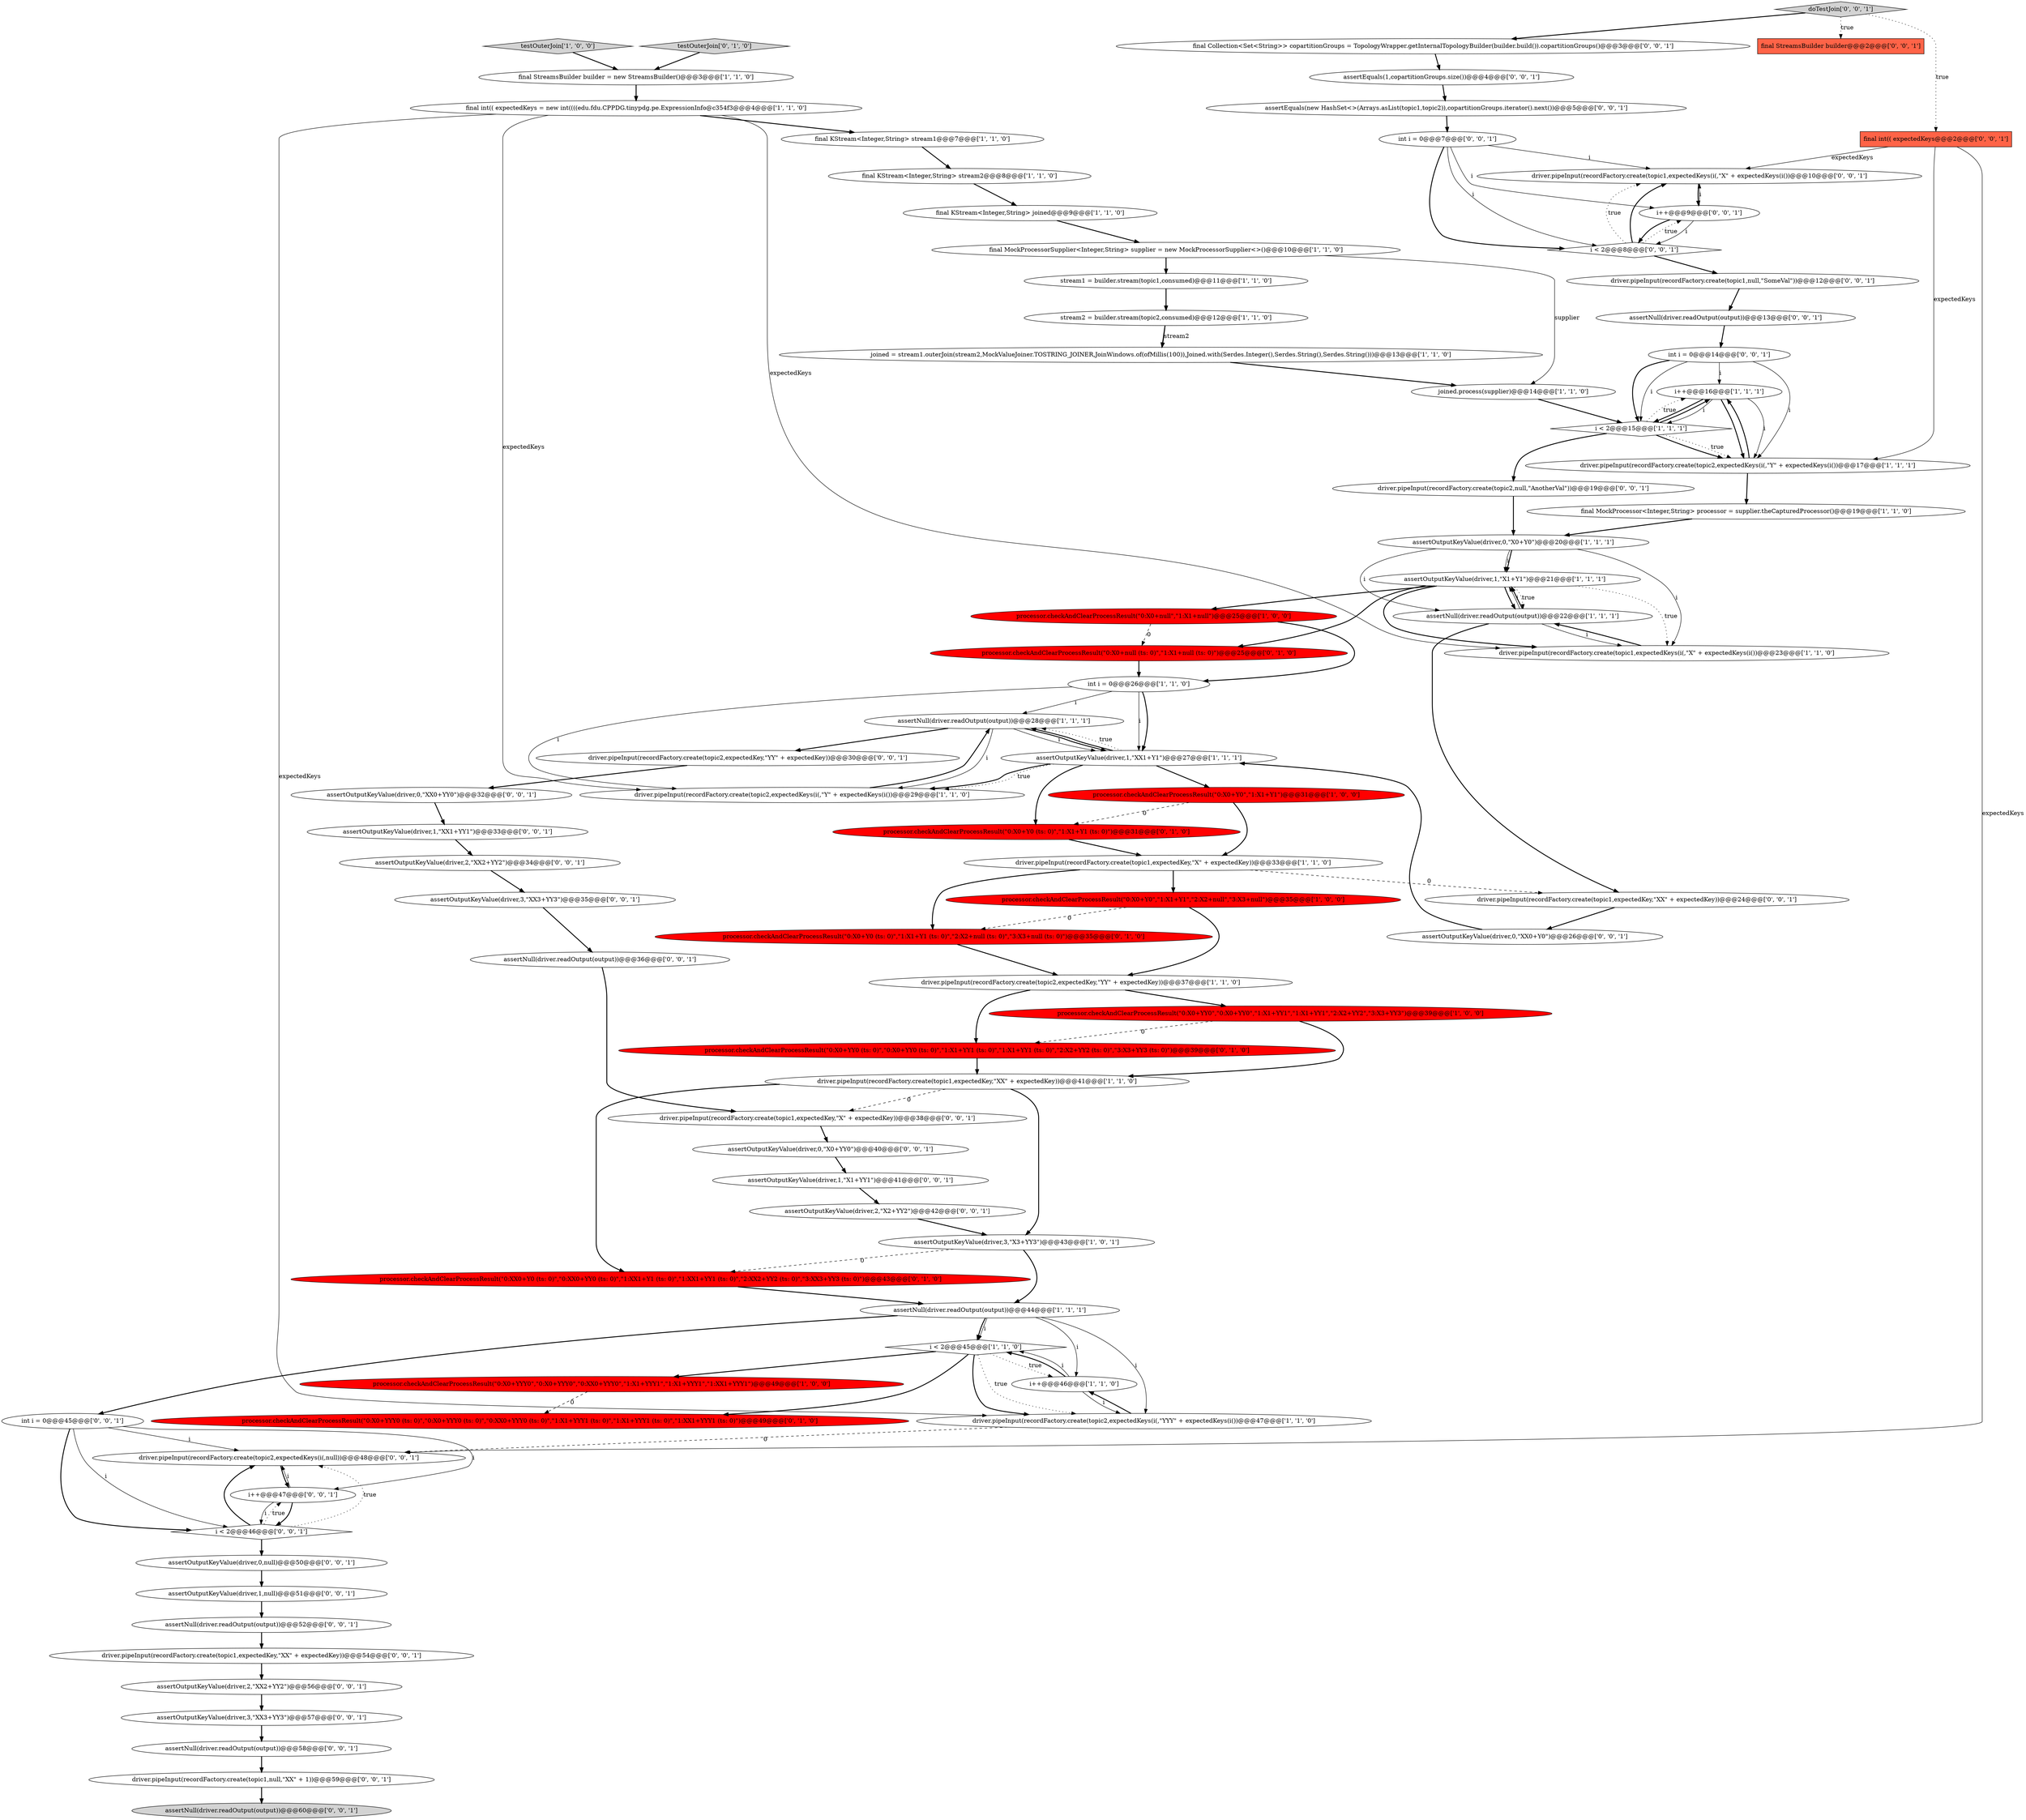 digraph {
65 [style = filled, label = "assertOutputKeyValue(driver,2,\"X2+YY2\")@@@42@@@['0', '0', '1']", fillcolor = white, shape = ellipse image = "AAA0AAABBB3BBB"];
21 [style = filled, label = "stream2 = builder.stream(topic2,consumed)@@@12@@@['1', '1', '0']", fillcolor = white, shape = ellipse image = "AAA0AAABBB1BBB"];
19 [style = filled, label = "assertOutputKeyValue(driver,1,\"X1+Y1\")@@@21@@@['1', '1', '1']", fillcolor = white, shape = ellipse image = "AAA0AAABBB1BBB"];
64 [style = filled, label = "assertEquals(new HashSet<>(Arrays.asList(topic1,topic2)),copartitionGroups.iterator().next())@@@5@@@['0', '0', '1']", fillcolor = white, shape = ellipse image = "AAA0AAABBB3BBB"];
51 [style = filled, label = "assertOutputKeyValue(driver,1,\"X1+YY1\")@@@41@@@['0', '0', '1']", fillcolor = white, shape = ellipse image = "AAA0AAABBB3BBB"];
63 [style = filled, label = "doTestJoin['0', '0', '1']", fillcolor = lightgray, shape = diamond image = "AAA0AAABBB3BBB"];
57 [style = filled, label = "assertOutputKeyValue(driver,3,\"XX3+YY3\")@@@57@@@['0', '0', '1']", fillcolor = white, shape = ellipse image = "AAA0AAABBB3BBB"];
1 [style = filled, label = "processor.checkAndClearProcessResult(\"0:X0+null\",\"1:X1+null\")@@@25@@@['1', '0', '0']", fillcolor = red, shape = ellipse image = "AAA1AAABBB1BBB"];
35 [style = filled, label = "final KStream<Integer,String> joined@@@9@@@['1', '1', '0']", fillcolor = white, shape = ellipse image = "AAA0AAABBB1BBB"];
47 [style = filled, label = "assertNull(driver.readOutput(output))@@@13@@@['0', '0', '1']", fillcolor = white, shape = ellipse image = "AAA0AAABBB3BBB"];
20 [style = filled, label = "joined.process(supplier)@@@14@@@['1', '1', '0']", fillcolor = white, shape = ellipse image = "AAA0AAABBB1BBB"];
25 [style = filled, label = "final KStream<Integer,String> stream2@@@8@@@['1', '1', '0']", fillcolor = white, shape = ellipse image = "AAA0AAABBB1BBB"];
74 [style = filled, label = "driver.pipeInput(recordFactory.create(topic2,null,\"AnotherVal\"))@@@19@@@['0', '0', '1']", fillcolor = white, shape = ellipse image = "AAA0AAABBB3BBB"];
22 [style = filled, label = "assertNull(driver.readOutput(output))@@@22@@@['1', '1', '1']", fillcolor = white, shape = ellipse image = "AAA0AAABBB1BBB"];
23 [style = filled, label = "testOuterJoin['1', '0', '0']", fillcolor = lightgray, shape = diamond image = "AAA0AAABBB1BBB"];
80 [style = filled, label = "final int(( expectedKeys@@@2@@@['0', '0', '1']", fillcolor = tomato, shape = box image = "AAA0AAABBB3BBB"];
48 [style = filled, label = "assertOutputKeyValue(driver,1,null)@@@51@@@['0', '0', '1']", fillcolor = white, shape = ellipse image = "AAA0AAABBB3BBB"];
27 [style = filled, label = "i < 2@@@45@@@['1', '1', '0']", fillcolor = white, shape = diamond image = "AAA0AAABBB1BBB"];
53 [style = filled, label = "driver.pipeInput(recordFactory.create(topic2,expectedKeys(i(,null))@@@48@@@['0', '0', '1']", fillcolor = white, shape = ellipse image = "AAA0AAABBB3BBB"];
69 [style = filled, label = "driver.pipeInput(recordFactory.create(topic1,null,\"XX\" + 1))@@@59@@@['0', '0', '1']", fillcolor = white, shape = ellipse image = "AAA0AAABBB3BBB"];
81 [style = filled, label = "final StreamsBuilder builder@@@2@@@['0', '0', '1']", fillcolor = tomato, shape = box image = "AAA0AAABBB3BBB"];
49 [style = filled, label = "assertOutputKeyValue(driver,0,\"XX0+Y0\")@@@26@@@['0', '0', '1']", fillcolor = white, shape = ellipse image = "AAA0AAABBB3BBB"];
46 [style = filled, label = "driver.pipeInput(recordFactory.create(topic1,expectedKey,\"XX\" + expectedKey))@@@24@@@['0', '0', '1']", fillcolor = white, shape = ellipse image = "AAA0AAABBB3BBB"];
68 [style = filled, label = "i < 2@@@8@@@['0', '0', '1']", fillcolor = white, shape = diamond image = "AAA0AAABBB3BBB"];
26 [style = filled, label = "assertNull(driver.readOutput(output))@@@28@@@['1', '1', '1']", fillcolor = white, shape = ellipse image = "AAA0AAABBB1BBB"];
13 [style = filled, label = "i++@@@46@@@['1', '1', '0']", fillcolor = white, shape = ellipse image = "AAA0AAABBB1BBB"];
28 [style = filled, label = "processor.checkAndClearProcessResult(\"0:X0+YYY0\",\"0:X0+YYY0\",\"0:XX0+YYY0\",\"1:X1+YYY1\",\"1:X1+YYY1\",\"1:XX1+YYY1\")@@@49@@@['1', '0', '0']", fillcolor = red, shape = ellipse image = "AAA1AAABBB1BBB"];
77 [style = filled, label = "driver.pipeInput(recordFactory.create(topic1,null,\"SomeVal\"))@@@12@@@['0', '0', '1']", fillcolor = white, shape = ellipse image = "AAA0AAABBB3BBB"];
24 [style = filled, label = "final KStream<Integer,String> stream1@@@7@@@['1', '1', '0']", fillcolor = white, shape = ellipse image = "AAA0AAABBB1BBB"];
11 [style = filled, label = "stream1 = builder.stream(topic1,consumed)@@@11@@@['1', '1', '0']", fillcolor = white, shape = ellipse image = "AAA0AAABBB1BBB"];
7 [style = filled, label = "processor.checkAndClearProcessResult(\"0:X0+Y0\",\"1:X1+Y1\",\"2:X2+null\",\"3:X3+null\")@@@35@@@['1', '0', '0']", fillcolor = red, shape = ellipse image = "AAA1AAABBB1BBB"];
4 [style = filled, label = "joined = stream1.outerJoin(stream2,MockValueJoiner.TOSTRING_JOINER,JoinWindows.of(ofMillis(100)),Joined.with(Serdes.Integer(),Serdes.String(),Serdes.String()))@@@13@@@['1', '1', '0']", fillcolor = white, shape = ellipse image = "AAA0AAABBB1BBB"];
31 [style = filled, label = "processor.checkAndClearProcessResult(\"0:X0+Y0\",\"1:X1+Y1\")@@@31@@@['1', '0', '0']", fillcolor = red, shape = ellipse image = "AAA1AAABBB1BBB"];
62 [style = filled, label = "assertOutputKeyValue(driver,0,null)@@@50@@@['0', '0', '1']", fillcolor = white, shape = ellipse image = "AAA0AAABBB3BBB"];
38 [style = filled, label = "processor.checkAndClearProcessResult(\"0:X0+YYY0 (ts: 0)\",\"0:X0+YYY0 (ts: 0)\",\"0:XX0+YYY0 (ts: 0)\",\"1:X1+YYY1 (ts: 0)\",\"1:X1+YYY1 (ts: 0)\",\"1:XX1+YYY1 (ts: 0)\")@@@49@@@['0', '1', '0']", fillcolor = red, shape = ellipse image = "AAA1AAABBB2BBB"];
41 [style = filled, label = "testOuterJoin['0', '1', '0']", fillcolor = lightgray, shape = diamond image = "AAA0AAABBB2BBB"];
58 [style = filled, label = "assertOutputKeyValue(driver,3,\"XX3+YY3\")@@@35@@@['0', '0', '1']", fillcolor = white, shape = ellipse image = "AAA0AAABBB3BBB"];
15 [style = filled, label = "processor.checkAndClearProcessResult(\"0:X0+YY0\",\"0:X0+YY0\",\"1:X1+YY1\",\"1:X1+YY1\",\"2:X2+YY2\",\"3:X3+YY3\")@@@39@@@['1', '0', '0']", fillcolor = red, shape = ellipse image = "AAA1AAABBB1BBB"];
72 [style = filled, label = "driver.pipeInput(recordFactory.create(topic1,expectedKeys(i(,\"X\" + expectedKeys(i())@@@10@@@['0', '0', '1']", fillcolor = white, shape = ellipse image = "AAA0AAABBB3BBB"];
59 [style = filled, label = "driver.pipeInput(recordFactory.create(topic1,expectedKey,\"X\" + expectedKey))@@@38@@@['0', '0', '1']", fillcolor = white, shape = ellipse image = "AAA0AAABBB3BBB"];
50 [style = filled, label = "assertOutputKeyValue(driver,0,\"X0+YY0\")@@@40@@@['0', '0', '1']", fillcolor = white, shape = ellipse image = "AAA0AAABBB3BBB"];
54 [style = filled, label = "i++@@@9@@@['0', '0', '1']", fillcolor = white, shape = ellipse image = "AAA0AAABBB3BBB"];
66 [style = filled, label = "i++@@@47@@@['0', '0', '1']", fillcolor = white, shape = ellipse image = "AAA0AAABBB3BBB"];
14 [style = filled, label = "final StreamsBuilder builder = new StreamsBuilder()@@@3@@@['1', '1', '0']", fillcolor = white, shape = ellipse image = "AAA0AAABBB1BBB"];
18 [style = filled, label = "i++@@@16@@@['1', '1', '1']", fillcolor = white, shape = ellipse image = "AAA0AAABBB1BBB"];
60 [style = filled, label = "assertNull(driver.readOutput(output))@@@60@@@['0', '0', '1']", fillcolor = lightgray, shape = ellipse image = "AAA0AAABBB3BBB"];
79 [style = filled, label = "assertNull(driver.readOutput(output))@@@36@@@['0', '0', '1']", fillcolor = white, shape = ellipse image = "AAA0AAABBB3BBB"];
76 [style = filled, label = "assertOutputKeyValue(driver,2,\"XX2+YY2\")@@@56@@@['0', '0', '1']", fillcolor = white, shape = ellipse image = "AAA0AAABBB3BBB"];
70 [style = filled, label = "driver.pipeInput(recordFactory.create(topic1,expectedKey,\"XX\" + expectedKey))@@@54@@@['0', '0', '1']", fillcolor = white, shape = ellipse image = "AAA0AAABBB3BBB"];
12 [style = filled, label = "assertOutputKeyValue(driver,3,\"X3+YY3\")@@@43@@@['1', '0', '1']", fillcolor = white, shape = ellipse image = "AAA0AAABBB1BBB"];
56 [style = filled, label = "assertOutputKeyValue(driver,1,\"XX1+YY1\")@@@33@@@['0', '0', '1']", fillcolor = white, shape = ellipse image = "AAA0AAABBB3BBB"];
33 [style = filled, label = "driver.pipeInput(recordFactory.create(topic2,expectedKeys(i(,\"Y\" + expectedKeys(i())@@@17@@@['1', '1', '1']", fillcolor = white, shape = ellipse image = "AAA0AAABBB1BBB"];
3 [style = filled, label = "driver.pipeInput(recordFactory.create(topic1,expectedKey,\"X\" + expectedKey))@@@33@@@['1', '1', '0']", fillcolor = white, shape = ellipse image = "AAA0AAABBB1BBB"];
73 [style = filled, label = "i < 2@@@46@@@['0', '0', '1']", fillcolor = white, shape = diamond image = "AAA0AAABBB3BBB"];
39 [style = filled, label = "processor.checkAndClearProcessResult(\"0:XX0+Y0 (ts: 0)\",\"0:XX0+YY0 (ts: 0)\",\"1:XX1+Y1 (ts: 0)\",\"1:XX1+YY1 (ts: 0)\",\"2:XX2+YY2 (ts: 0)\",\"3:XX3+YY3 (ts: 0)\")@@@43@@@['0', '1', '0']", fillcolor = red, shape = ellipse image = "AAA1AAABBB2BBB"];
55 [style = filled, label = "driver.pipeInput(recordFactory.create(topic2,expectedKey,\"YY\" + expectedKey))@@@30@@@['0', '0', '1']", fillcolor = white, shape = ellipse image = "AAA0AAABBB3BBB"];
0 [style = filled, label = "int i = 0@@@26@@@['1', '1', '0']", fillcolor = white, shape = ellipse image = "AAA0AAABBB1BBB"];
10 [style = filled, label = "driver.pipeInput(recordFactory.create(topic1,expectedKey,\"XX\" + expectedKey))@@@41@@@['1', '1', '0']", fillcolor = white, shape = ellipse image = "AAA0AAABBB1BBB"];
43 [style = filled, label = "assertOutputKeyValue(driver,0,\"XX0+YY0\")@@@32@@@['0', '0', '1']", fillcolor = white, shape = ellipse image = "AAA0AAABBB3BBB"];
32 [style = filled, label = "i < 2@@@15@@@['1', '1', '1']", fillcolor = white, shape = diamond image = "AAA0AAABBB1BBB"];
61 [style = filled, label = "assertEquals(1,copartitionGroups.size())@@@4@@@['0', '0', '1']", fillcolor = white, shape = ellipse image = "AAA0AAABBB3BBB"];
78 [style = filled, label = "final Collection<Set<String>> copartitionGroups = TopologyWrapper.getInternalTopologyBuilder(builder.build()).copartitionGroups()@@@3@@@['0', '0', '1']", fillcolor = white, shape = ellipse image = "AAA0AAABBB3BBB"];
16 [style = filled, label = "assertNull(driver.readOutput(output))@@@44@@@['1', '1', '1']", fillcolor = white, shape = ellipse image = "AAA0AAABBB1BBB"];
5 [style = filled, label = "driver.pipeInput(recordFactory.create(topic2,expectedKeys(i(,\"Y\" + expectedKeys(i())@@@29@@@['1', '1', '0']", fillcolor = white, shape = ellipse image = "AAA0AAABBB1BBB"];
36 [style = filled, label = "processor.checkAndClearProcessResult(\"0:X0+Y0 (ts: 0)\",\"1:X1+Y1 (ts: 0)\")@@@31@@@['0', '1', '0']", fillcolor = red, shape = ellipse image = "AAA1AAABBB2BBB"];
71 [style = filled, label = "int i = 0@@@14@@@['0', '0', '1']", fillcolor = white, shape = ellipse image = "AAA0AAABBB3BBB"];
8 [style = filled, label = "driver.pipeInput(recordFactory.create(topic2,expectedKey,\"YY\" + expectedKey))@@@37@@@['1', '1', '0']", fillcolor = white, shape = ellipse image = "AAA0AAABBB1BBB"];
2 [style = filled, label = "assertOutputKeyValue(driver,1,\"XX1+Y1\")@@@27@@@['1', '1', '1']", fillcolor = white, shape = ellipse image = "AAA0AAABBB1BBB"];
45 [style = filled, label = "assertNull(driver.readOutput(output))@@@52@@@['0', '0', '1']", fillcolor = white, shape = ellipse image = "AAA0AAABBB3BBB"];
42 [style = filled, label = "processor.checkAndClearProcessResult(\"0:X0+null (ts: 0)\",\"1:X1+null (ts: 0)\")@@@25@@@['0', '1', '0']", fillcolor = red, shape = ellipse image = "AAA1AAABBB2BBB"];
29 [style = filled, label = "driver.pipeInput(recordFactory.create(topic1,expectedKeys(i(,\"X\" + expectedKeys(i())@@@23@@@['1', '1', '0']", fillcolor = white, shape = ellipse image = "AAA0AAABBB1BBB"];
6 [style = filled, label = "driver.pipeInput(recordFactory.create(topic2,expectedKeys(i(,\"YYY\" + expectedKeys(i())@@@47@@@['1', '1', '0']", fillcolor = white, shape = ellipse image = "AAA0AAABBB1BBB"];
34 [style = filled, label = "assertOutputKeyValue(driver,0,\"X0+Y0\")@@@20@@@['1', '1', '1']", fillcolor = white, shape = ellipse image = "AAA0AAABBB1BBB"];
40 [style = filled, label = "processor.checkAndClearProcessResult(\"0:X0+YY0 (ts: 0)\",\"0:X0+YY0 (ts: 0)\",\"1:X1+YY1 (ts: 0)\",\"1:X1+YY1 (ts: 0)\",\"2:X2+YY2 (ts: 0)\",\"3:X3+YY3 (ts: 0)\")@@@39@@@['0', '1', '0']", fillcolor = red, shape = ellipse image = "AAA1AAABBB2BBB"];
44 [style = filled, label = "assertNull(driver.readOutput(output))@@@58@@@['0', '0', '1']", fillcolor = white, shape = ellipse image = "AAA0AAABBB3BBB"];
52 [style = filled, label = "int i = 0@@@45@@@['0', '0', '1']", fillcolor = white, shape = ellipse image = "AAA0AAABBB3BBB"];
9 [style = filled, label = "final int(( expectedKeys = new int((((edu.fdu.CPPDG.tinypdg.pe.ExpressionInfo@c354f3@@@4@@@['1', '1', '0']", fillcolor = white, shape = ellipse image = "AAA0AAABBB1BBB"];
75 [style = filled, label = "assertOutputKeyValue(driver,2,\"XX2+YY2\")@@@34@@@['0', '0', '1']", fillcolor = white, shape = ellipse image = "AAA0AAABBB3BBB"];
30 [style = filled, label = "final MockProcessor<Integer,String> processor = supplier.theCapturedProcessor()@@@19@@@['1', '1', '0']", fillcolor = white, shape = ellipse image = "AAA0AAABBB1BBB"];
37 [style = filled, label = "processor.checkAndClearProcessResult(\"0:X0+Y0 (ts: 0)\",\"1:X1+Y1 (ts: 0)\",\"2:X2+null (ts: 0)\",\"3:X3+null (ts: 0)\")@@@35@@@['0', '1', '0']", fillcolor = red, shape = ellipse image = "AAA1AAABBB2BBB"];
67 [style = filled, label = "int i = 0@@@7@@@['0', '0', '1']", fillcolor = white, shape = ellipse image = "AAA0AAABBB3BBB"];
17 [style = filled, label = "final MockProcessorSupplier<Integer,String> supplier = new MockProcessorSupplier<>()@@@10@@@['1', '1', '0']", fillcolor = white, shape = ellipse image = "AAA0AAABBB1BBB"];
1->42 [style = dashed, label="0"];
16->6 [style = solid, label="i"];
15->10 [style = bold, label=""];
27->38 [style = bold, label=""];
2->26 [style = bold, label=""];
16->52 [style = bold, label=""];
69->60 [style = bold, label=""];
52->66 [style = solid, label="i"];
78->61 [style = bold, label=""];
21->4 [style = solid, label="stream2"];
54->68 [style = bold, label=""];
63->80 [style = dotted, label="true"];
73->62 [style = bold, label=""];
27->28 [style = bold, label=""];
9->5 [style = solid, label="expectedKeys"];
66->53 [style = solid, label="i"];
25->35 [style = bold, label=""];
7->8 [style = bold, label=""];
8->40 [style = bold, label=""];
15->40 [style = dashed, label="0"];
61->64 [style = bold, label=""];
77->47 [style = bold, label=""];
19->1 [style = bold, label=""];
16->27 [style = solid, label="i"];
54->72 [style = solid, label="i"];
10->39 [style = bold, label=""];
33->18 [style = bold, label=""];
10->12 [style = bold, label=""];
2->36 [style = bold, label=""];
67->68 [style = bold, label=""];
18->32 [style = bold, label=""];
66->73 [style = bold, label=""];
14->9 [style = bold, label=""];
80->33 [style = solid, label="expectedKeys"];
32->18 [style = bold, label=""];
9->24 [style = bold, label=""];
68->72 [style = dotted, label="true"];
45->70 [style = bold, label=""];
2->31 [style = bold, label=""];
19->42 [style = bold, label=""];
22->46 [style = bold, label=""];
68->72 [style = bold, label=""];
34->19 [style = bold, label=""];
63->78 [style = bold, label=""];
73->66 [style = dotted, label="true"];
65->12 [style = bold, label=""];
52->73 [style = bold, label=""];
30->34 [style = bold, label=""];
1->0 [style = bold, label=""];
6->53 [style = dashed, label="0"];
63->81 [style = dotted, label="true"];
58->79 [style = bold, label=""];
23->14 [style = bold, label=""];
68->54 [style = dotted, label="true"];
31->36 [style = dashed, label="0"];
19->29 [style = dotted, label="true"];
3->7 [style = bold, label=""];
79->59 [style = bold, label=""];
18->33 [style = solid, label="i"];
71->32 [style = bold, label=""];
22->19 [style = solid, label="i"];
35->17 [style = bold, label=""];
19->22 [style = dotted, label="true"];
33->30 [style = bold, label=""];
56->75 [style = bold, label=""];
62->48 [style = bold, label=""];
22->29 [style = solid, label="i"];
31->3 [style = bold, label=""];
19->22 [style = bold, label=""];
67->54 [style = solid, label="i"];
12->39 [style = dashed, label="0"];
21->4 [style = bold, label=""];
13->6 [style = solid, label="i"];
59->50 [style = bold, label=""];
32->18 [style = dotted, label="true"];
39->16 [style = bold, label=""];
8->15 [style = bold, label=""];
16->27 [style = bold, label=""];
3->37 [style = bold, label=""];
18->32 [style = solid, label="i"];
22->19 [style = bold, label=""];
19->29 [style = bold, label=""];
71->18 [style = solid, label="i"];
11->21 [style = bold, label=""];
52->53 [style = solid, label="i"];
18->33 [style = bold, label=""];
5->26 [style = bold, label=""];
3->46 [style = dashed, label="0"];
73->53 [style = dotted, label="true"];
52->73 [style = solid, label="i"];
70->76 [style = bold, label=""];
27->13 [style = dotted, label="true"];
26->2 [style = solid, label="i"];
32->33 [style = bold, label=""];
74->34 [style = bold, label=""];
42->0 [style = bold, label=""];
9->29 [style = solid, label="expectedKeys"];
71->33 [style = solid, label="i"];
32->33 [style = dotted, label="true"];
26->55 [style = bold, label=""];
66->73 [style = solid, label="i"];
44->69 [style = bold, label=""];
13->27 [style = bold, label=""];
34->22 [style = solid, label="i"];
34->29 [style = solid, label="i"];
24->25 [style = bold, label=""];
13->27 [style = solid, label="i"];
6->13 [style = bold, label=""];
4->20 [style = bold, label=""];
51->65 [style = bold, label=""];
49->2 [style = bold, label=""];
55->43 [style = bold, label=""];
73->53 [style = bold, label=""];
76->57 [style = bold, label=""];
2->26 [style = dotted, label="true"];
64->67 [style = bold, label=""];
37->8 [style = bold, label=""];
2->5 [style = dotted, label="true"];
10->59 [style = dashed, label="0"];
28->38 [style = dashed, label="0"];
41->14 [style = bold, label=""];
9->6 [style = solid, label="expectedKeys"];
2->5 [style = bold, label=""];
0->2 [style = solid, label="i"];
40->10 [style = bold, label=""];
32->74 [style = bold, label=""];
80->53 [style = solid, label="expectedKeys"];
34->19 [style = solid, label="i"];
46->49 [style = bold, label=""];
0->2 [style = bold, label=""];
20->32 [style = bold, label=""];
72->54 [style = bold, label=""];
67->72 [style = solid, label="i"];
12->16 [style = bold, label=""];
0->26 [style = solid, label="i"];
17->20 [style = solid, label="supplier"];
71->32 [style = solid, label="i"];
27->6 [style = bold, label=""];
68->77 [style = bold, label=""];
47->71 [style = bold, label=""];
75->58 [style = bold, label=""];
0->5 [style = solid, label="i"];
26->2 [style = bold, label=""];
67->68 [style = solid, label="i"];
48->45 [style = bold, label=""];
80->72 [style = solid, label="expectedKeys"];
26->5 [style = solid, label="i"];
50->51 [style = bold, label=""];
53->66 [style = bold, label=""];
54->68 [style = solid, label="i"];
57->44 [style = bold, label=""];
7->37 [style = dashed, label="0"];
16->13 [style = solid, label="i"];
27->6 [style = dotted, label="true"];
29->22 [style = bold, label=""];
43->56 [style = bold, label=""];
17->11 [style = bold, label=""];
36->3 [style = bold, label=""];
}
